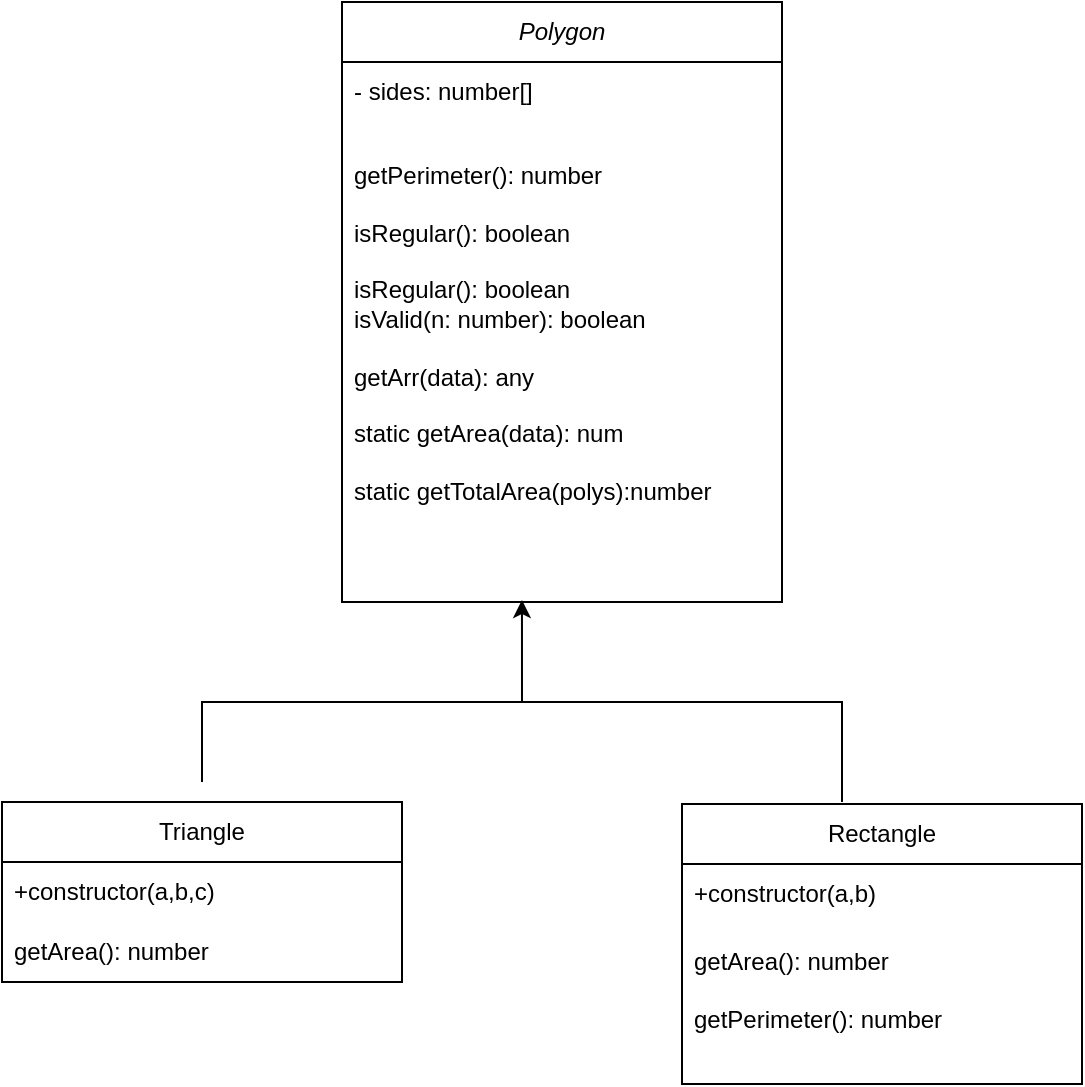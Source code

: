 <mxfile version="26.2.12">
  <diagram name="Страница — 1" id="_2Yqojgxr2yedJNmEVbG">
    <mxGraphModel dx="1428" dy="825" grid="1" gridSize="10" guides="1" tooltips="1" connect="1" arrows="1" fold="1" page="1" pageScale="1" pageWidth="827" pageHeight="1169" math="0" shadow="0">
      <root>
        <mxCell id="0" />
        <mxCell id="1" parent="0" />
        <mxCell id="3pE4OzKj-is6HhflP3OC-2" value="&lt;i&gt;Polygon&lt;/i&gt;" style="swimlane;fontStyle=0;childLayout=stackLayout;horizontal=1;startSize=30;horizontalStack=0;resizeParent=1;resizeParentMax=0;resizeLast=0;collapsible=1;marginBottom=0;whiteSpace=wrap;html=1;" vertex="1" parent="1">
          <mxGeometry x="270" y="50" width="220" height="300" as="geometry" />
        </mxCell>
        <mxCell id="3pE4OzKj-is6HhflP3OC-3" value="- sides: number[]&amp;nbsp;" style="text;strokeColor=none;fillColor=none;align=left;verticalAlign=middle;spacingLeft=4;spacingRight=4;overflow=hidden;points=[[0,0.5],[1,0.5]];portConstraint=eastwest;rotatable=0;whiteSpace=wrap;html=1;" vertex="1" parent="3pE4OzKj-is6HhflP3OC-2">
          <mxGeometry y="30" width="220" height="30" as="geometry" />
        </mxCell>
        <mxCell id="3pE4OzKj-is6HhflP3OC-5" value="&lt;div&gt;getPerimeter(): number&amp;nbsp; &amp;nbsp; &amp;nbsp;&lt;/div&gt;&lt;div&gt;&lt;br&gt;&lt;/div&gt;isRegular(): boolean&amp;nbsp;&lt;div&gt;&lt;br&gt;&lt;/div&gt;&lt;div&gt;isRegular(): boolean&amp;nbsp; &amp;nbsp; &amp;nbsp; &amp;nbsp;&lt;/div&gt;&lt;div&gt;isValid(n: number): boolean&lt;/div&gt;&lt;div&gt;&lt;br&gt;&lt;/div&gt;&lt;div&gt;getArr(data): any&lt;/div&gt;&lt;div&gt;&lt;br&gt;&lt;/div&gt;&lt;div&gt;static getArea(data): num&amp;nbsp;&amp;nbsp;&lt;/div&gt;&lt;div&gt;&lt;br&gt;&lt;/div&gt;&lt;div&gt;static getTotalArea(polys):number&lt;/div&gt;&lt;div&gt;&lt;br&gt;&lt;/div&gt;&lt;div&gt;&lt;br&gt;&lt;/div&gt;" style="text;strokeColor=none;fillColor=none;align=left;verticalAlign=middle;spacingLeft=4;spacingRight=4;overflow=hidden;points=[[0,0.5],[1,0.5]];portConstraint=eastwest;rotatable=0;whiteSpace=wrap;html=1;" vertex="1" parent="3pE4OzKj-is6HhflP3OC-2">
          <mxGeometry y="60" width="220" height="240" as="geometry" />
        </mxCell>
        <mxCell id="3pE4OzKj-is6HhflP3OC-6" value="Triangle" style="swimlane;fontStyle=0;childLayout=stackLayout;horizontal=1;startSize=30;horizontalStack=0;resizeParent=1;resizeParentMax=0;resizeLast=0;collapsible=1;marginBottom=0;whiteSpace=wrap;html=1;" vertex="1" parent="1">
          <mxGeometry x="100" y="450" width="200" height="90" as="geometry" />
        </mxCell>
        <mxCell id="3pE4OzKj-is6HhflP3OC-7" value="+constructor(a,b,c)&amp;nbsp;" style="text;strokeColor=none;fillColor=none;align=left;verticalAlign=middle;spacingLeft=4;spacingRight=4;overflow=hidden;points=[[0,0.5],[1,0.5]];portConstraint=eastwest;rotatable=0;whiteSpace=wrap;html=1;" vertex="1" parent="3pE4OzKj-is6HhflP3OC-6">
          <mxGeometry y="30" width="200" height="30" as="geometry" />
        </mxCell>
        <mxCell id="3pE4OzKj-is6HhflP3OC-8" value="getArea(): number&amp;nbsp;" style="text;strokeColor=none;fillColor=none;align=left;verticalAlign=middle;spacingLeft=4;spacingRight=4;overflow=hidden;points=[[0,0.5],[1,0.5]];portConstraint=eastwest;rotatable=0;whiteSpace=wrap;html=1;" vertex="1" parent="3pE4OzKj-is6HhflP3OC-6">
          <mxGeometry y="60" width="200" height="30" as="geometry" />
        </mxCell>
        <mxCell id="3pE4OzKj-is6HhflP3OC-11" value="Rectangle" style="swimlane;fontStyle=0;childLayout=stackLayout;horizontal=1;startSize=30;horizontalStack=0;resizeParent=1;resizeParentMax=0;resizeLast=0;collapsible=1;marginBottom=0;whiteSpace=wrap;html=1;" vertex="1" parent="1">
          <mxGeometry x="440" y="451" width="200" height="140" as="geometry" />
        </mxCell>
        <mxCell id="3pE4OzKj-is6HhflP3OC-12" value="+constructor(a,b)" style="text;strokeColor=none;fillColor=none;align=left;verticalAlign=middle;spacingLeft=4;spacingRight=4;overflow=hidden;points=[[0,0.5],[1,0.5]];portConstraint=eastwest;rotatable=0;whiteSpace=wrap;html=1;" vertex="1" parent="3pE4OzKj-is6HhflP3OC-11">
          <mxGeometry y="30" width="200" height="30" as="geometry" />
        </mxCell>
        <mxCell id="3pE4OzKj-is6HhflP3OC-13" value="getArea(): number&amp;nbsp;&lt;div&gt;&lt;br&gt;&lt;/div&gt;&lt;div&gt;getPerimeter(): number&lt;/div&gt;&lt;div&gt;&lt;br&gt;&lt;/div&gt;" style="text;strokeColor=none;fillColor=none;align=left;verticalAlign=middle;spacingLeft=4;spacingRight=4;overflow=hidden;points=[[0,0.5],[1,0.5]];portConstraint=eastwest;rotatable=0;whiteSpace=wrap;html=1;" vertex="1" parent="3pE4OzKj-is6HhflP3OC-11">
          <mxGeometry y="60" width="200" height="80" as="geometry" />
        </mxCell>
        <mxCell id="3pE4OzKj-is6HhflP3OC-14" value="" style="endArrow=classic;html=1;rounded=0;entryX=0.409;entryY=0.996;entryDx=0;entryDy=0;entryPerimeter=0;" edge="1" parent="1" target="3pE4OzKj-is6HhflP3OC-5">
          <mxGeometry width="50" height="50" relative="1" as="geometry">
            <mxPoint x="200" y="440" as="sourcePoint" />
            <mxPoint x="440" y="280" as="targetPoint" />
            <Array as="points">
              <mxPoint x="200" y="400" />
              <mxPoint x="360" y="400" />
            </Array>
          </mxGeometry>
        </mxCell>
        <mxCell id="3pE4OzKj-is6HhflP3OC-16" value="" style="endArrow=none;html=1;rounded=0;" edge="1" parent="1">
          <mxGeometry width="50" height="50" relative="1" as="geometry">
            <mxPoint x="520" y="450" as="sourcePoint" />
            <mxPoint x="360" y="400" as="targetPoint" />
            <Array as="points">
              <mxPoint x="520" y="400" />
            </Array>
          </mxGeometry>
        </mxCell>
      </root>
    </mxGraphModel>
  </diagram>
</mxfile>
